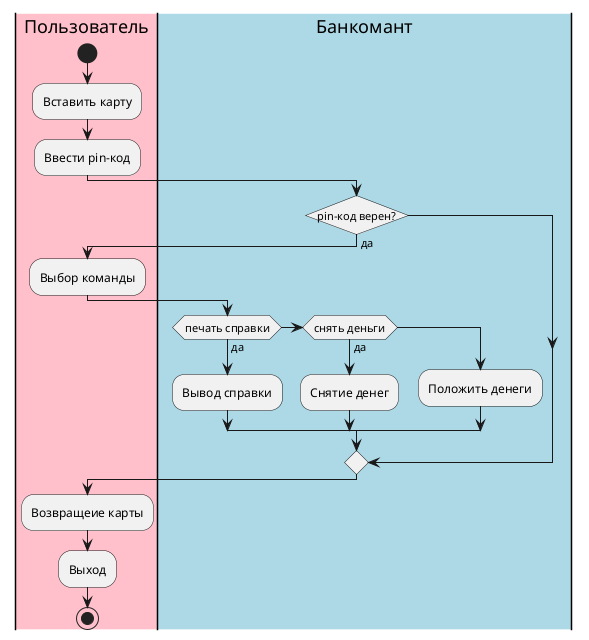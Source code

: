 @startuml deployment
skinparam conditionStyle InsideDiamond
|#pink|Пользователь|
start
:Вставить карту;
:Ввести pin-код;
|#lightblue|Банкомант|
if (pin-код верен?) is (да) then
|#pink|Пользователь|
:Выбор команды;
|#lightblue|Банкомант|
if (печать справки) is (да) then
:Вывод справки;
else if (снять деньги) is (да) then
:Снятие денег;
else
:Положить денеги;
endif;
endif;

|#pink|Пользователь|
:Возвращеие карты;
:Выход;

stop
@enduml